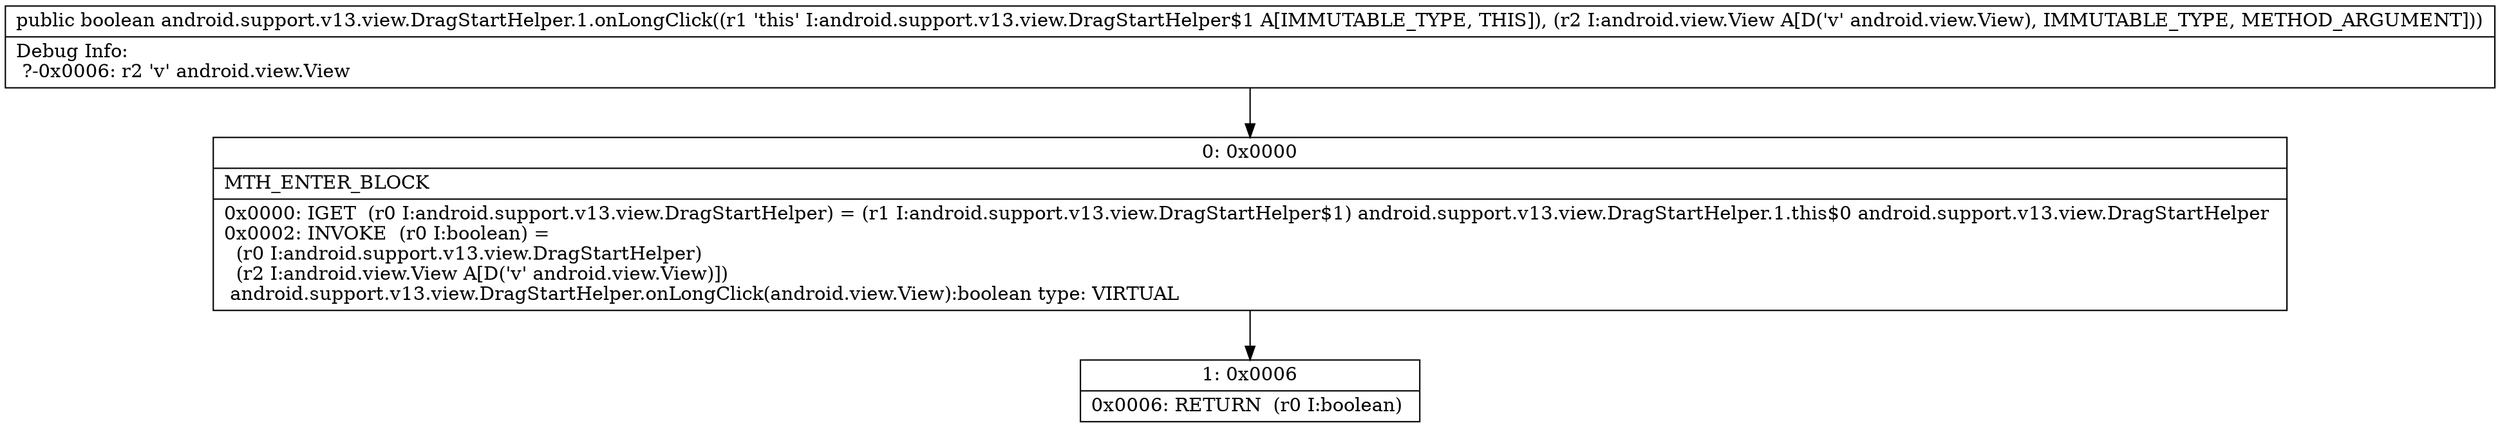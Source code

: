 digraph "CFG forandroid.support.v13.view.DragStartHelper.1.onLongClick(Landroid\/view\/View;)Z" {
Node_0 [shape=record,label="{0\:\ 0x0000|MTH_ENTER_BLOCK\l|0x0000: IGET  (r0 I:android.support.v13.view.DragStartHelper) = (r1 I:android.support.v13.view.DragStartHelper$1) android.support.v13.view.DragStartHelper.1.this$0 android.support.v13.view.DragStartHelper \l0x0002: INVOKE  (r0 I:boolean) = \l  (r0 I:android.support.v13.view.DragStartHelper)\l  (r2 I:android.view.View A[D('v' android.view.View)])\l android.support.v13.view.DragStartHelper.onLongClick(android.view.View):boolean type: VIRTUAL \l}"];
Node_1 [shape=record,label="{1\:\ 0x0006|0x0006: RETURN  (r0 I:boolean) \l}"];
MethodNode[shape=record,label="{public boolean android.support.v13.view.DragStartHelper.1.onLongClick((r1 'this' I:android.support.v13.view.DragStartHelper$1 A[IMMUTABLE_TYPE, THIS]), (r2 I:android.view.View A[D('v' android.view.View), IMMUTABLE_TYPE, METHOD_ARGUMENT]))  | Debug Info:\l  ?\-0x0006: r2 'v' android.view.View\l}"];
MethodNode -> Node_0;
Node_0 -> Node_1;
}

